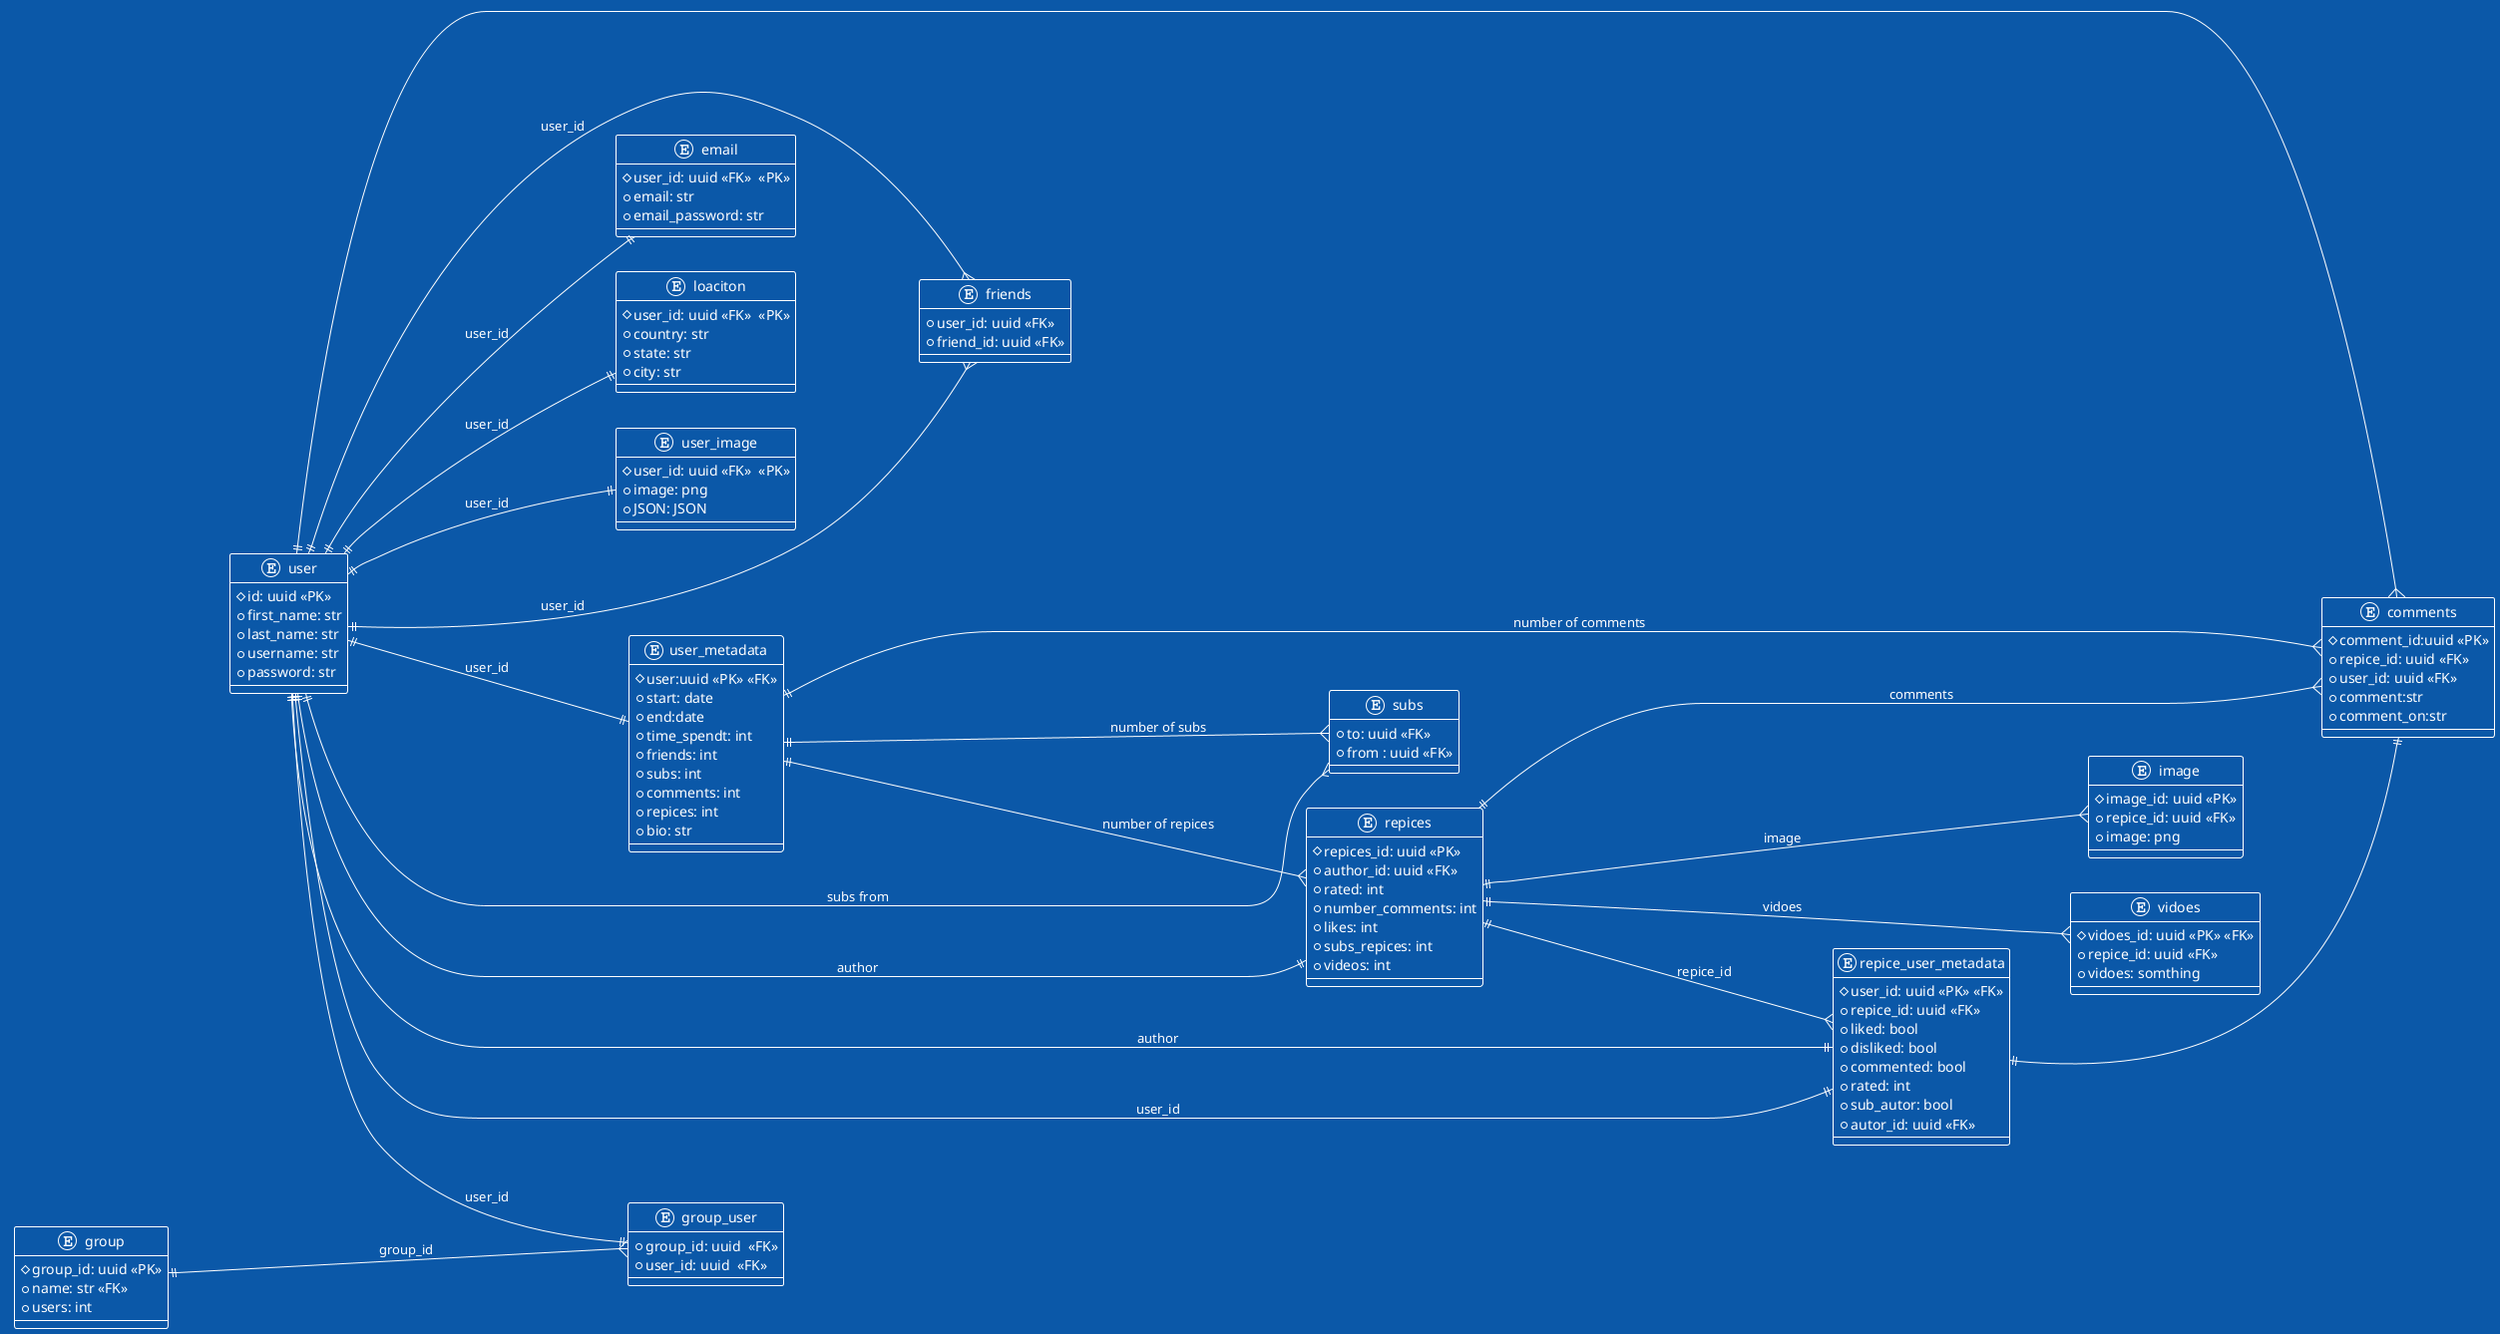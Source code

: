 @startuml erd 


left to right direction 

!theme amiga

entity user{
# id: uuid <<PK>>   
+ first_name: str  
+ last_name: str 
+ username: str 
+ password: str 
}

entity email {
# user_id: uuid <<FK>>  <<PK>> 
+  email: str 
+  email_password: str
}

entity loaciton {
# user_id: uuid <<FK>>  <<PK>>
+ country: str   
+ state: str 
+ city: str  
}

entity user_image { 
# user_id: uuid <<FK>>  <<PK>>
+ image: png
+ JSON: JSON
}

entity friends {
+ user_id: uuid <<FK>>  
+ friend_id: uuid <<FK>>  
}



entity subs {
+ to: uuid <<FK>>  
+ from : uuid <<FK>>  
}



entity repices {
# repices_id: uuid <<PK>>
+ author_id: uuid <<FK>>
+ rated: int
+ number_comments: int
+ likes: int
+ subs_repices: int 
+ videos: int  
}



entity repice_user_metadata{
# user_id: uuid <<PK>> <<FK>>
+ repice_id: uuid <<FK>>
+ liked: bool
+ disliked: bool
+ commented: bool
+ rated: int
+ sub_autor: bool
+ autor_id: uuid <<FK>>
}

entity comments {
# comment_id:uuid <<PK>>
+ repice_id: uuid <<FK>>
+ user_id: uuid <<FK>>
+ comment:str 
+ comment_on:str 
}

entity user_metadata {
# user:uuid <<PK>> <<FK>>
+ start: date
+ end:date 
+ time_spendt: int 
+ friends: int 
+ subs: int
+ comments: int
+ repices: int
+ bio: str 

}

entity vidoes{
# vidoes_id: uuid <<PK>> <<FK>> 
+ repice_id: uuid <<FK>>
+ vidoes: somthing 
}

entity group {
# group_id: uuid <<PK>> 
+ name: str <<FK>>
+ users: int
}

entity image{
# image_id: uuid <<PK>>
+ repice_id: uuid <<FK>>
+ image: png
}

entity group_user { 
+group_id: uuid  <<FK>>
+user_id: uuid  <<FK>>
}
 


user ||---|| user_metadata : user_id 
user ||---|| email : user_id 
user ||---|| loaciton : user_id  
user ||---|| user_image : user_id  
user ||---{ friends : user_id 
user ||---|| group_user : user_id
user ||---{ comments
user ||----{ subs : subs from  
user ||----|| repices : author
user ||----|| repice_user_metadata : user_id
user ||----|| repice_user_metadata : author
user ||----{ friends : user_id

user_metadata ||----{ subs : number of subs
user_metadata ||----{ repices: number of repices   
user_metadata ||----{ comments : number of comments


group ||----{ group_user : group_id

repice_user_metadata ||---|| comments


repices ||---{ repice_user_metadata : repice_id
repices ||----{ vidoes : vidoes 
repices ||----{ comments : comments 
repices ||----{ image  : image 

@enduml